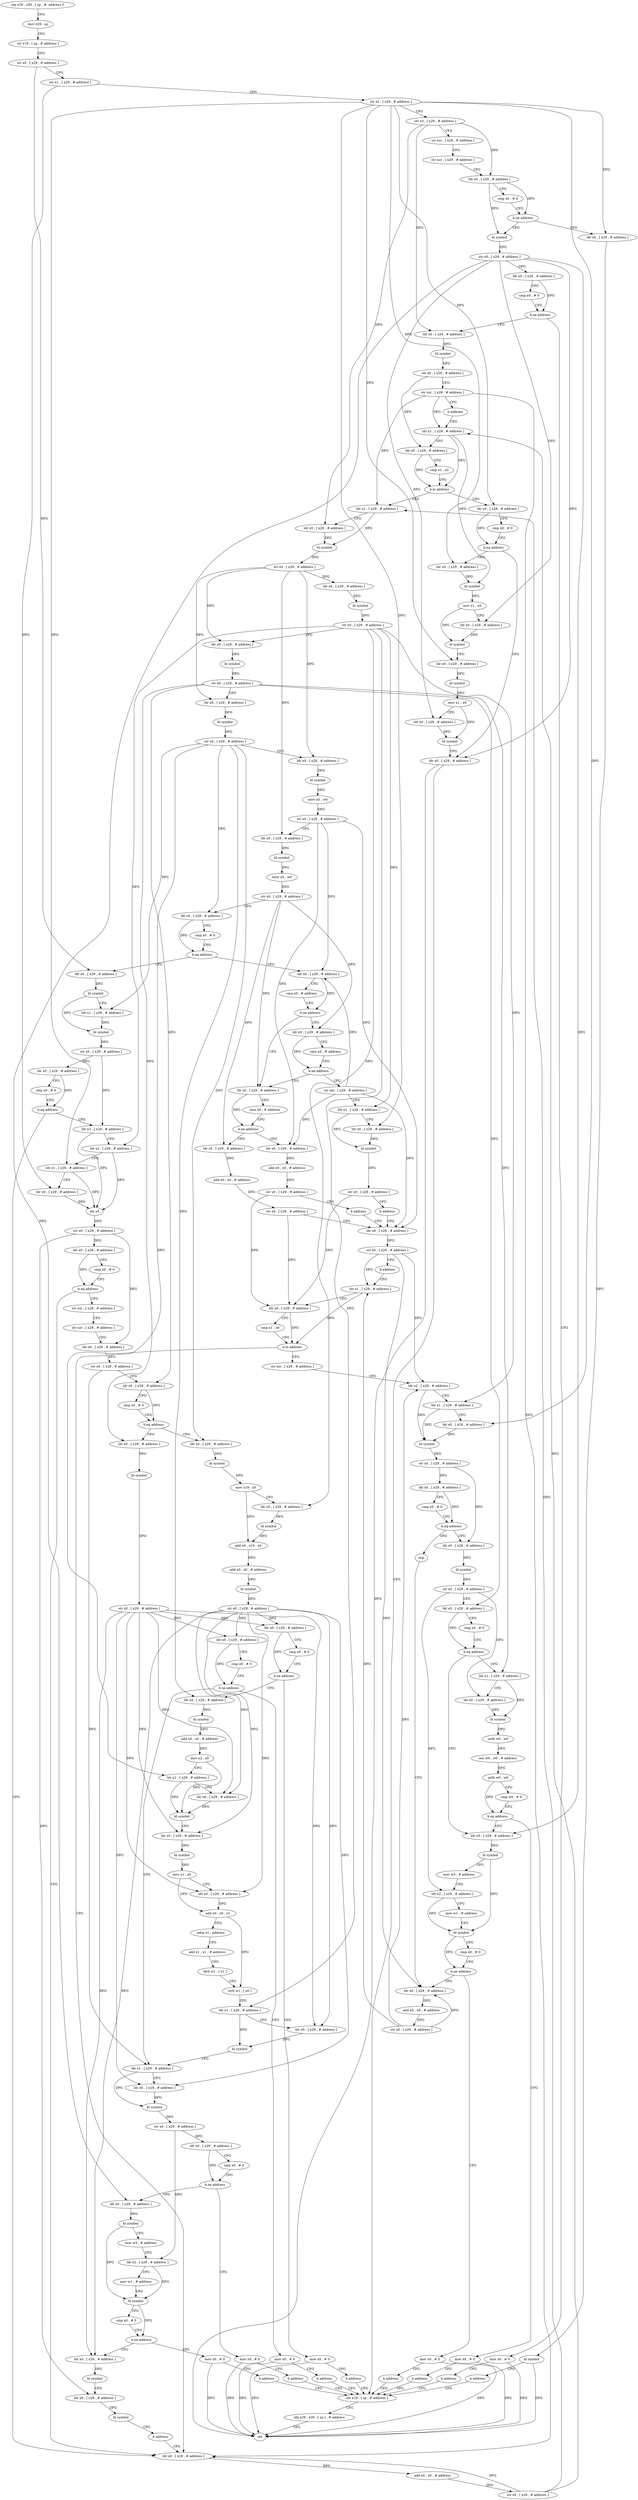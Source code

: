 digraph "func" {
"108704" [label = "stp x29 , x30 , [ sp , #- address ]!" ]
"108708" [label = "mov x29 , sp" ]
"108712" [label = "str x19 , [ sp , # address ]" ]
"108716" [label = "str x0 , [ x29 , # address ]" ]
"108720" [label = "str x1 , [ x29 , # address ]" ]
"108724" [label = "str x2 , [ x29 , # address ]" ]
"108728" [label = "str x3 , [ x29 , # address ]" ]
"108732" [label = "str xzr , [ x29 , # address ]" ]
"108736" [label = "str xzr , [ x29 , # address ]" ]
"108740" [label = "ldr x0 , [ x29 , # address ]" ]
"108744" [label = "cmp x0 , # 0" ]
"108748" [label = "b.ne address" ]
"108764" [label = "bl symbol" ]
"108752" [label = "ldr x0 , [ x29 , # address ]" ]
"108768" [label = "str x0 , [ x29 , # address ]" ]
"108772" [label = "ldr x0 , [ x29 , # address ]" ]
"108776" [label = "cmp x0 , # 0" ]
"108780" [label = "b.ne address" ]
"108792" [label = "ldr x0 , [ x29 , # address ]" ]
"108784" [label = "mov x0 , # 0" ]
"108756" [label = "bl symbol" ]
"108760" [label = "b address" ]
"109620" [label = "ldr x19 , [ sp , # address ]" ]
"108796" [label = "bl symbol" ]
"108800" [label = "str x0 , [ x29 , # address ]" ]
"108804" [label = "str xzr , [ x29 , # address ]" ]
"108808" [label = "b address" ]
"109548" [label = "ldr x1 , [ x29 , # address ]" ]
"108788" [label = "b address" ]
"109624" [label = "ldp x29 , x30 , [ sp ] , # address" ]
"109628" [label = "ret" ]
"109552" [label = "ldr x0 , [ x29 , # address ]" ]
"109556" [label = "cmp x1 , x0" ]
"109560" [label = "b.lo address" ]
"108812" [label = "ldr x1 , [ x29 , # address ]" ]
"109564" [label = "ldr x0 , [ x29 , # address ]" ]
"108816" [label = "ldr x0 , [ x29 , # address ]" ]
"108820" [label = "bl symbol" ]
"108824" [label = "str x0 , [ x29 , # address ]" ]
"108828" [label = "ldr x0 , [ x29 , # address ]" ]
"108832" [label = "bl symbol" ]
"108836" [label = "str x0 , [ x29 , # address ]" ]
"108840" [label = "ldr x0 , [ x29 , # address ]" ]
"108844" [label = "bl symbol" ]
"108848" [label = "str x0 , [ x29 , # address ]" ]
"108852" [label = "ldr x0 , [ x29 , # address ]" ]
"108856" [label = "bl symbol" ]
"108860" [label = "str x0 , [ x29 , # address ]" ]
"108864" [label = "ldr x0 , [ x29 , # address ]" ]
"108868" [label = "bl symbol" ]
"108872" [label = "sxtw x0 , w0" ]
"108876" [label = "str x0 , [ x29 , # address ]" ]
"108880" [label = "ldr x0 , [ x29 , # address ]" ]
"108884" [label = "bl symbol" ]
"108888" [label = "sxtw x0 , w0" ]
"108892" [label = "str x0 , [ x29 , # address ]" ]
"108896" [label = "ldr x0 , [ x29 , # address ]" ]
"108900" [label = "cmp x0 , # 0" ]
"108904" [label = "b.eq address" ]
"109264" [label = "ldr x0 , [ x29 , # address ]" ]
"108908" [label = "ldr x0 , [ x29 , # address ]" ]
"109568" [label = "cmp x0 , # 0" ]
"109572" [label = "b.eq address" ]
"109616" [label = "ldr x0 , [ x29 , # address ]" ]
"109576" [label = "ldr x0 , [ x29 , # address ]" ]
"109268" [label = "cmn x0 , # address" ]
"109272" [label = "b.ne address" ]
"109312" [label = "ldr x0 , [ x29 , # address ]" ]
"109276" [label = "ldr x0 , [ x29 , # address ]" ]
"108912" [label = "bl symbol" ]
"108916" [label = "ldr x1 , [ x29 , # address ]" ]
"108920" [label = "bl symbol" ]
"108924" [label = "str x0 , [ x29 , # address ]" ]
"108928" [label = "ldr x0 , [ x29 , # address ]" ]
"108932" [label = "cmp x0 , # 0" ]
"108936" [label = "b.eq address" ]
"109536" [label = "ldr x0 , [ x29 , # address ]" ]
"108940" [label = "ldr x3 , [ x29 , # address ]" ]
"109580" [label = "bl symbol" ]
"109584" [label = "mov x1 , x0" ]
"109588" [label = "ldr x0 , [ x29 , # address ]" ]
"109592" [label = "bl symbol" ]
"109596" [label = "ldr x0 , [ x29 , # address ]" ]
"109600" [label = "bl symbol" ]
"109604" [label = "mov x1 , x0" ]
"109608" [label = "ldr x0 , [ x29 , # address ]" ]
"109612" [label = "bl symbol" ]
"109316" [label = "cmn x0 , # address" ]
"109320" [label = "b.ne address" ]
"109340" [label = "ldr x0 , [ x29 , # address ]" ]
"109324" [label = "ldr x0 , [ x29 , # address ]" ]
"109280" [label = "cmn x0 , # address" ]
"109284" [label = "b.ne address" ]
"109288" [label = "str xzr , [ x29 , # address ]" ]
"109540" [label = "add x0 , x0 , # address" ]
"109544" [label = "str x0 , [ x29 , # address ]" ]
"108944" [label = "ldr x2 , [ x29 , # address ]" ]
"108948" [label = "ldr x1 , [ x29 , # address ]" ]
"108952" [label = "ldr x0 , [ x29 , # address ]" ]
"108956" [label = "blr x3" ]
"108960" [label = "str x0 , [ x29 , # address ]" ]
"108964" [label = "ldr x0 , [ x29 , # address ]" ]
"108968" [label = "cmp x0 , # 0" ]
"108972" [label = "b.eq address" ]
"108976" [label = "str xzr , [ x29 , # address ]" ]
"109344" [label = "add x0 , x0 , # address" ]
"109348" [label = "str x0 , [ x29 , # address ]" ]
"109352" [label = "ldr x0 , [ x29 , # address ]" ]
"109328" [label = "add x0 , x0 , # address" ]
"109332" [label = "str x0 , [ x29 , # address ]" ]
"109336" [label = "b address" ]
"109292" [label = "ldr x1 , [ x29 , # address ]" ]
"109296" [label = "ldr x0 , [ x29 , # address ]" ]
"109300" [label = "bl symbol" ]
"109304" [label = "str x0 , [ x29 , # address ]" ]
"109308" [label = "b address" ]
"108980" [label = "str xzr , [ x29 , # address ]" ]
"108984" [label = "ldr x0 , [ x29 , # address ]" ]
"108988" [label = "str x0 , [ x29 , # address ]" ]
"108992" [label = "ldr x0 , [ x29 , # address ]" ]
"108996" [label = "cmp x0 , # 0" ]
"109000" [label = "b.eq address" ]
"109036" [label = "ldr x0 , [ x29 , # address ]" ]
"109004" [label = "ldr x0 , [ x29 , # address ]" ]
"109520" [label = "ldr x1 , [ x29 , # address ]" ]
"109524" [label = "ldr x0 , [ x29 , # address ]" ]
"109528" [label = "cmp x1 , x0" ]
"109532" [label = "b.lo address" ]
"109364" [label = "str xzr , [ x29 , # address ]" ]
"109356" [label = "str x0 , [ x29 , # address ]" ]
"109360" [label = "b address" ]
"109040" [label = "bl symbol" ]
"109044" [label = "mov x19 , x0" ]
"109048" [label = "ldr x0 , [ x29 , # address ]" ]
"109052" [label = "bl symbol" ]
"109056" [label = "add x0 , x19 , x0" ]
"109060" [label = "add x0 , x0 , # address" ]
"109064" [label = "bl symbol" ]
"109068" [label = "str x0 , [ x29 , # address ]" ]
"109072" [label = "ldr x0 , [ x29 , # address ]" ]
"109076" [label = "cmp x0 , # 0" ]
"109080" [label = "b.ne address" ]
"109092" [label = "ldr x0 , [ x29 , # address ]" ]
"109084" [label = "mov x0 , # 0" ]
"109008" [label = "bl symbol" ]
"109012" [label = "str x0 , [ x29 , # address ]" ]
"109016" [label = "ldr x0 , [ x29 , # address ]" ]
"109020" [label = "cmp x0 , # 0" ]
"109024" [label = "b.ne address" ]
"109168" [label = "ldr x1 , [ x29 , # address ]" ]
"109028" [label = "mov x0 , # 0" ]
"109368" [label = "ldr x2 , [ x29 , # address ]" ]
"109372" [label = "ldr x1 , [ x29 , # address ]" ]
"109376" [label = "ldr x0 , [ x29 , # address ]" ]
"109380" [label = "bl symbol" ]
"109384" [label = "str x0 , [ x29 , # address ]" ]
"109388" [label = "ldr x0 , [ x29 , # address ]" ]
"109392" [label = "cmp x0 , # 0" ]
"109396" [label = "b.eq address" ]
"109504" [label = "nop" ]
"109400" [label = "ldr x0 , [ x29 , # address ]" ]
"109096" [label = "bl symbol" ]
"109100" [label = "add x0 , x0 , # address" ]
"109104" [label = "mov x2 , x0" ]
"109108" [label = "ldr x1 , [ x29 , # address ]" ]
"109112" [label = "ldr x0 , [ x29 , # address ]" ]
"109116" [label = "bl symbol" ]
"109120" [label = "ldr x0 , [ x29 , # address ]" ]
"109124" [label = "bl symbol" ]
"109128" [label = "mov x1 , x0" ]
"109132" [label = "ldr x0 , [ x29 , # address ]" ]
"109136" [label = "add x0 , x0 , x1" ]
"109140" [label = "adrp x1 , address" ]
"109144" [label = "add x1 , x1 , # address" ]
"109148" [label = "ldrh w1 , [ x1 ]" ]
"109152" [label = "strh w1 , [ x0 ]" ]
"109156" [label = "ldr x1 , [ x29 , # address ]" ]
"109160" [label = "ldr x0 , [ x29 , # address ]" ]
"109164" [label = "bl symbol" ]
"109088" [label = "b address" ]
"109172" [label = "ldr x0 , [ x29 , # address ]" ]
"109176" [label = "bl symbol" ]
"109180" [label = "str x0 , [ x29 , # address ]" ]
"109184" [label = "ldr x0 , [ x29 , # address ]" ]
"109188" [label = "cmp x0 , # 0" ]
"109192" [label = "b.ne address" ]
"109204" [label = "ldr x0 , [ x29 , # address ]" ]
"109196" [label = "mov x0 , # 0" ]
"109032" [label = "b address" ]
"109508" [label = "ldr x0 , [ x29 , # address ]" ]
"109404" [label = "bl symbol" ]
"109408" [label = "str x0 , [ x29 , # address ]" ]
"109412" [label = "ldr x0 , [ x29 , # address ]" ]
"109416" [label = "cmp x0 , # 0" ]
"109420" [label = "b.eq address" ]
"109464" [label = "ldr x0 , [ x29 , # address ]" ]
"109424" [label = "ldr x1 , [ x29 , # address ]" ]
"109208" [label = "bl symbol" ]
"109212" [label = "mov w3 , # address" ]
"109216" [label = "ldr x2 , [ x29 , # address ]" ]
"109220" [label = "mov w1 , # address" ]
"109224" [label = "bl symbol" ]
"109228" [label = "cmp x0 , # 0" ]
"109232" [label = "b.ne address" ]
"109244" [label = "ldr x0 , [ x29 , # address ]" ]
"109236" [label = "mov x0 , # 0" ]
"109200" [label = "b address" ]
"109468" [label = "bl symbol" ]
"109472" [label = "mov w3 , # address" ]
"109476" [label = "ldr x2 , [ x29 , # address ]" ]
"109480" [label = "mov w1 , # address" ]
"109484" [label = "bl symbol" ]
"109488" [label = "cmp x0 , # 0" ]
"109492" [label = "b.ne address" ]
"109496" [label = "mov x0 , # 0" ]
"109428" [label = "ldr x0 , [ x29 , # address ]" ]
"109432" [label = "bl symbol" ]
"109436" [label = "uxtb w0 , w0" ]
"109440" [label = "eor w0 , w0 , # address" ]
"109444" [label = "uxtb w0 , w0" ]
"109448" [label = "cmp w0 , # 0" ]
"109452" [label = "b.eq address" ]
"109456" [label = "mov x0 , # 0" ]
"109248" [label = "bl symbol" ]
"109252" [label = "ldr x0 , [ x29 , # address ]" ]
"109256" [label = "bl symbol" ]
"109260" [label = "b address" ]
"109240" [label = "b address" ]
"109512" [label = "add x0 , x0 , # address" ]
"109516" [label = "str x0 , [ x29 , # address ]" ]
"109500" [label = "b address" ]
"109460" [label = "b address" ]
"108704" -> "108708" [ label = "CFG" ]
"108708" -> "108712" [ label = "CFG" ]
"108712" -> "108716" [ label = "CFG" ]
"108716" -> "108720" [ label = "CFG" ]
"108716" -> "108908" [ label = "DFG" ]
"108720" -> "108724" [ label = "CFG" ]
"108720" -> "108952" [ label = "DFG" ]
"108724" -> "108728" [ label = "CFG" ]
"108724" -> "108752" [ label = "DFG" ]
"108724" -> "109564" [ label = "DFG" ]
"108724" -> "109576" [ label = "DFG" ]
"108724" -> "109596" [ label = "DFG" ]
"108724" -> "108948" [ label = "DFG" ]
"108724" -> "109296" [ label = "DFG" ]
"108724" -> "109376" [ label = "DFG" ]
"108728" -> "108732" [ label = "CFG" ]
"108728" -> "108740" [ label = "DFG" ]
"108728" -> "108792" [ label = "DFG" ]
"108728" -> "108816" [ label = "DFG" ]
"108732" -> "108736" [ label = "CFG" ]
"108736" -> "108740" [ label = "CFG" ]
"108740" -> "108744" [ label = "CFG" ]
"108740" -> "108748" [ label = "DFG" ]
"108740" -> "108764" [ label = "DFG" ]
"108744" -> "108748" [ label = "CFG" ]
"108748" -> "108764" [ label = "CFG" ]
"108748" -> "108752" [ label = "CFG" ]
"108764" -> "108768" [ label = "DFG" ]
"108752" -> "108756" [ label = "DFG" ]
"108768" -> "108772" [ label = "DFG" ]
"108768" -> "109616" [ label = "DFG" ]
"108768" -> "109588" [ label = "DFG" ]
"108768" -> "109608" [ label = "DFG" ]
"108768" -> "109204" [ label = "DFG" ]
"108768" -> "109464" [ label = "DFG" ]
"108772" -> "108776" [ label = "CFG" ]
"108772" -> "108780" [ label = "DFG" ]
"108776" -> "108780" [ label = "CFG" ]
"108780" -> "108792" [ label = "CFG" ]
"108780" -> "108784" [ label = "CFG" ]
"108792" -> "108796" [ label = "DFG" ]
"108784" -> "108788" [ label = "CFG" ]
"108784" -> "109628" [ label = "DFG" ]
"108756" -> "108760" [ label = "CFG" ]
"108756" -> "109628" [ label = "DFG" ]
"108760" -> "109620" [ label = "CFG" ]
"109620" -> "109624" [ label = "CFG" ]
"108796" -> "108800" [ label = "DFG" ]
"108800" -> "108804" [ label = "CFG" ]
"108800" -> "109552" [ label = "DFG" ]
"108804" -> "108808" [ label = "CFG" ]
"108804" -> "109548" [ label = "DFG" ]
"108804" -> "108812" [ label = "DFG" ]
"108804" -> "109536" [ label = "DFG" ]
"108808" -> "109548" [ label = "CFG" ]
"109548" -> "109552" [ label = "CFG" ]
"109548" -> "109560" [ label = "DFG" ]
"109548" -> "109580" [ label = "DFG" ]
"108788" -> "109620" [ label = "CFG" ]
"109624" -> "109628" [ label = "CFG" ]
"109552" -> "109556" [ label = "CFG" ]
"109552" -> "109560" [ label = "DFG" ]
"109556" -> "109560" [ label = "CFG" ]
"109560" -> "108812" [ label = "CFG" ]
"109560" -> "109564" [ label = "CFG" ]
"108812" -> "108816" [ label = "CFG" ]
"108812" -> "108820" [ label = "DFG" ]
"109564" -> "109568" [ label = "CFG" ]
"109564" -> "109572" [ label = "DFG" ]
"108816" -> "108820" [ label = "DFG" ]
"108820" -> "108824" [ label = "DFG" ]
"108824" -> "108828" [ label = "DFG" ]
"108824" -> "108840" [ label = "DFG" ]
"108824" -> "108852" [ label = "DFG" ]
"108824" -> "108864" [ label = "DFG" ]
"108824" -> "108880" [ label = "DFG" ]
"108828" -> "108832" [ label = "DFG" ]
"108832" -> "108836" [ label = "DFG" ]
"108836" -> "108840" [ label = "CFG" ]
"108836" -> "108944" [ label = "DFG" ]
"108836" -> "109292" [ label = "DFG" ]
"108836" -> "109048" [ label = "DFG" ]
"108836" -> "109156" [ label = "DFG" ]
"108836" -> "109372" [ label = "DFG" ]
"108840" -> "108844" [ label = "DFG" ]
"108844" -> "108848" [ label = "DFG" ]
"108848" -> "108852" [ label = "CFG" ]
"108848" -> "108992" [ label = "DFG" ]
"108848" -> "109004" [ label = "DFG" ]
"108848" -> "109412" [ label = "DFG" ]
"108848" -> "109424" [ label = "DFG" ]
"108852" -> "108856" [ label = "DFG" ]
"108856" -> "108860" [ label = "DFG" ]
"108860" -> "108864" [ label = "CFG" ]
"108860" -> "108896" [ label = "DFG" ]
"108860" -> "108916" [ label = "DFG" ]
"108860" -> "109036" [ label = "DFG" ]
"108860" -> "109092" [ label = "DFG" ]
"108860" -> "109108" [ label = "DFG" ]
"108864" -> "108868" [ label = "DFG" ]
"108868" -> "108872" [ label = "DFG" ]
"108872" -> "108876" [ label = "DFG" ]
"108876" -> "108880" [ label = "CFG" ]
"108876" -> "109264" [ label = "DFG" ]
"108876" -> "109324" [ label = "DFG" ]
"108876" -> "109352" [ label = "DFG" ]
"108880" -> "108884" [ label = "DFG" ]
"108884" -> "108888" [ label = "DFG" ]
"108888" -> "108892" [ label = "DFG" ]
"108892" -> "108896" [ label = "CFG" ]
"108892" -> "109312" [ label = "DFG" ]
"108892" -> "109276" [ label = "DFG" ]
"108892" -> "109340" [ label = "DFG" ]
"108896" -> "108900" [ label = "CFG" ]
"108896" -> "108904" [ label = "DFG" ]
"108900" -> "108904" [ label = "CFG" ]
"108904" -> "109264" [ label = "CFG" ]
"108904" -> "108908" [ label = "CFG" ]
"109264" -> "109268" [ label = "CFG" ]
"109264" -> "109272" [ label = "DFG" ]
"108908" -> "108912" [ label = "DFG" ]
"109568" -> "109572" [ label = "CFG" ]
"109572" -> "109616" [ label = "CFG" ]
"109572" -> "109576" [ label = "CFG" ]
"109616" -> "109620" [ label = "CFG" ]
"109616" -> "109628" [ label = "DFG" ]
"109576" -> "109580" [ label = "DFG" ]
"109268" -> "109272" [ label = "CFG" ]
"109272" -> "109312" [ label = "CFG" ]
"109272" -> "109276" [ label = "CFG" ]
"109312" -> "109316" [ label = "CFG" ]
"109312" -> "109320" [ label = "DFG" ]
"109276" -> "109280" [ label = "CFG" ]
"109276" -> "109284" [ label = "DFG" ]
"108912" -> "108916" [ label = "CFG" ]
"108912" -> "108920" [ label = "DFG" ]
"108916" -> "108920" [ label = "DFG" ]
"108920" -> "108924" [ label = "DFG" ]
"108924" -> "108928" [ label = "DFG" ]
"108924" -> "108940" [ label = "DFG" ]
"108928" -> "108932" [ label = "CFG" ]
"108928" -> "108936" [ label = "DFG" ]
"108932" -> "108936" [ label = "CFG" ]
"108936" -> "109536" [ label = "CFG" ]
"108936" -> "108940" [ label = "CFG" ]
"109536" -> "109540" [ label = "DFG" ]
"108940" -> "108944" [ label = "CFG" ]
"108940" -> "108956" [ label = "DFG" ]
"109580" -> "109584" [ label = "DFG" ]
"109584" -> "109588" [ label = "CFG" ]
"109584" -> "109592" [ label = "DFG" ]
"109588" -> "109592" [ label = "DFG" ]
"109592" -> "109596" [ label = "CFG" ]
"109596" -> "109600" [ label = "DFG" ]
"109600" -> "109604" [ label = "DFG" ]
"109604" -> "109608" [ label = "CFG" ]
"109604" -> "109612" [ label = "DFG" ]
"109608" -> "109612" [ label = "DFG" ]
"109612" -> "109616" [ label = "CFG" ]
"109316" -> "109320" [ label = "CFG" ]
"109320" -> "109340" [ label = "CFG" ]
"109320" -> "109324" [ label = "CFG" ]
"109340" -> "109344" [ label = "DFG" ]
"109324" -> "109328" [ label = "DFG" ]
"109280" -> "109284" [ label = "CFG" ]
"109284" -> "109312" [ label = "CFG" ]
"109284" -> "109288" [ label = "CFG" ]
"109288" -> "109292" [ label = "CFG" ]
"109288" -> "109264" [ label = "DFG" ]
"109288" -> "109324" [ label = "DFG" ]
"109288" -> "109352" [ label = "DFG" ]
"109540" -> "109544" [ label = "DFG" ]
"109544" -> "109548" [ label = "DFG" ]
"109544" -> "108812" [ label = "DFG" ]
"109544" -> "109536" [ label = "DFG" ]
"108944" -> "108948" [ label = "CFG" ]
"108944" -> "108956" [ label = "DFG" ]
"108948" -> "108952" [ label = "CFG" ]
"108948" -> "108956" [ label = "DFG" ]
"108952" -> "108956" [ label = "DFG" ]
"108956" -> "108960" [ label = "DFG" ]
"108960" -> "108964" [ label = "DFG" ]
"108960" -> "108984" [ label = "DFG" ]
"108960" -> "109252" [ label = "DFG" ]
"108964" -> "108968" [ label = "CFG" ]
"108964" -> "108972" [ label = "DFG" ]
"108968" -> "108972" [ label = "CFG" ]
"108972" -> "109536" [ label = "CFG" ]
"108972" -> "108976" [ label = "CFG" ]
"108976" -> "108980" [ label = "CFG" ]
"109344" -> "109348" [ label = "DFG" ]
"109348" -> "109352" [ label = "CFG" ]
"109348" -> "109524" [ label = "DFG" ]
"109352" -> "109356" [ label = "DFG" ]
"109328" -> "109332" [ label = "DFG" ]
"109332" -> "109336" [ label = "CFG" ]
"109332" -> "109524" [ label = "DFG" ]
"109336" -> "109352" [ label = "CFG" ]
"109292" -> "109296" [ label = "CFG" ]
"109292" -> "109300" [ label = "DFG" ]
"109296" -> "109300" [ label = "DFG" ]
"109300" -> "109304" [ label = "DFG" ]
"109304" -> "109308" [ label = "CFG" ]
"109304" -> "109524" [ label = "DFG" ]
"109308" -> "109352" [ label = "CFG" ]
"108980" -> "108984" [ label = "CFG" ]
"108984" -> "108988" [ label = "DFG" ]
"108988" -> "108992" [ label = "CFG" ]
"108988" -> "109168" [ label = "DFG" ]
"108992" -> "108996" [ label = "CFG" ]
"108992" -> "109000" [ label = "DFG" ]
"108996" -> "109000" [ label = "CFG" ]
"109000" -> "109036" [ label = "CFG" ]
"109000" -> "109004" [ label = "CFG" ]
"109036" -> "109040" [ label = "DFG" ]
"109004" -> "109008" [ label = "DFG" ]
"109520" -> "109524" [ label = "CFG" ]
"109520" -> "109532" [ label = "DFG" ]
"109524" -> "109528" [ label = "CFG" ]
"109524" -> "109532" [ label = "DFG" ]
"109528" -> "109532" [ label = "CFG" ]
"109532" -> "109364" [ label = "CFG" ]
"109532" -> "109536" [ label = "CFG" ]
"109364" -> "109368" [ label = "CFG" ]
"109356" -> "109360" [ label = "CFG" ]
"109356" -> "109520" [ label = "DFG" ]
"109356" -> "109368" [ label = "DFG" ]
"109356" -> "109508" [ label = "DFG" ]
"109360" -> "109520" [ label = "CFG" ]
"109040" -> "109044" [ label = "DFG" ]
"109044" -> "109048" [ label = "CFG" ]
"109044" -> "109056" [ label = "DFG" ]
"109048" -> "109052" [ label = "DFG" ]
"109052" -> "109056" [ label = "DFG" ]
"109056" -> "109060" [ label = "DFG" ]
"109060" -> "109064" [ label = "DFG" ]
"109064" -> "109068" [ label = "DFG" ]
"109068" -> "109072" [ label = "DFG" ]
"109068" -> "109016" [ label = "DFG" ]
"109068" -> "109112" [ label = "DFG" ]
"109068" -> "109120" [ label = "DFG" ]
"109068" -> "109132" [ label = "DFG" ]
"109068" -> "109160" [ label = "DFG" ]
"109068" -> "109172" [ label = "DFG" ]
"109068" -> "109244" [ label = "DFG" ]
"109072" -> "109076" [ label = "CFG" ]
"109072" -> "109080" [ label = "DFG" ]
"109076" -> "109080" [ label = "CFG" ]
"109080" -> "109092" [ label = "CFG" ]
"109080" -> "109084" [ label = "CFG" ]
"109092" -> "109096" [ label = "DFG" ]
"109084" -> "109088" [ label = "CFG" ]
"109084" -> "109628" [ label = "DFG" ]
"109008" -> "109012" [ label = "DFG" ]
"109012" -> "109016" [ label = "DFG" ]
"109012" -> "109072" [ label = "DFG" ]
"109012" -> "109112" [ label = "DFG" ]
"109012" -> "109120" [ label = "DFG" ]
"109012" -> "109132" [ label = "DFG" ]
"109012" -> "109160" [ label = "DFG" ]
"109012" -> "109172" [ label = "DFG" ]
"109012" -> "109244" [ label = "DFG" ]
"109016" -> "109020" [ label = "CFG" ]
"109016" -> "109024" [ label = "DFG" ]
"109020" -> "109024" [ label = "CFG" ]
"109024" -> "109168" [ label = "CFG" ]
"109024" -> "109028" [ label = "CFG" ]
"109168" -> "109172" [ label = "CFG" ]
"109168" -> "109176" [ label = "DFG" ]
"109028" -> "109032" [ label = "CFG" ]
"109028" -> "109628" [ label = "DFG" ]
"109368" -> "109372" [ label = "CFG" ]
"109368" -> "109380" [ label = "DFG" ]
"109372" -> "109376" [ label = "CFG" ]
"109372" -> "109380" [ label = "DFG" ]
"109376" -> "109380" [ label = "DFG" ]
"109380" -> "109384" [ label = "DFG" ]
"109384" -> "109388" [ label = "DFG" ]
"109384" -> "109400" [ label = "DFG" ]
"109388" -> "109392" [ label = "CFG" ]
"109388" -> "109396" [ label = "DFG" ]
"109392" -> "109396" [ label = "CFG" ]
"109396" -> "109504" [ label = "CFG" ]
"109396" -> "109400" [ label = "CFG" ]
"109504" -> "109508" [ label = "CFG" ]
"109400" -> "109404" [ label = "DFG" ]
"109096" -> "109100" [ label = "DFG" ]
"109100" -> "109104" [ label = "DFG" ]
"109104" -> "109108" [ label = "CFG" ]
"109104" -> "109116" [ label = "DFG" ]
"109108" -> "109112" [ label = "CFG" ]
"109108" -> "109116" [ label = "DFG" ]
"109112" -> "109116" [ label = "DFG" ]
"109116" -> "109120" [ label = "CFG" ]
"109120" -> "109124" [ label = "DFG" ]
"109124" -> "109128" [ label = "DFG" ]
"109128" -> "109132" [ label = "CFG" ]
"109128" -> "109136" [ label = "DFG" ]
"109132" -> "109136" [ label = "DFG" ]
"109136" -> "109140" [ label = "CFG" ]
"109136" -> "109152" [ label = "DFG" ]
"109140" -> "109144" [ label = "CFG" ]
"109144" -> "109148" [ label = "CFG" ]
"109148" -> "109152" [ label = "CFG" ]
"109152" -> "109156" [ label = "CFG" ]
"109156" -> "109160" [ label = "CFG" ]
"109156" -> "109164" [ label = "DFG" ]
"109160" -> "109164" [ label = "DFG" ]
"109164" -> "109168" [ label = "CFG" ]
"109088" -> "109620" [ label = "CFG" ]
"109172" -> "109176" [ label = "DFG" ]
"109176" -> "109180" [ label = "DFG" ]
"109180" -> "109184" [ label = "DFG" ]
"109180" -> "109216" [ label = "DFG" ]
"109184" -> "109188" [ label = "CFG" ]
"109184" -> "109192" [ label = "DFG" ]
"109188" -> "109192" [ label = "CFG" ]
"109192" -> "109204" [ label = "CFG" ]
"109192" -> "109196" [ label = "CFG" ]
"109204" -> "109208" [ label = "DFG" ]
"109196" -> "109200" [ label = "CFG" ]
"109196" -> "109628" [ label = "DFG" ]
"109032" -> "109620" [ label = "CFG" ]
"109508" -> "109512" [ label = "DFG" ]
"109404" -> "109408" [ label = "DFG" ]
"109408" -> "109412" [ label = "CFG" ]
"109408" -> "109476" [ label = "DFG" ]
"109408" -> "109428" [ label = "DFG" ]
"109412" -> "109416" [ label = "CFG" ]
"109412" -> "109420" [ label = "DFG" ]
"109416" -> "109420" [ label = "CFG" ]
"109420" -> "109464" [ label = "CFG" ]
"109420" -> "109424" [ label = "CFG" ]
"109464" -> "109468" [ label = "DFG" ]
"109424" -> "109428" [ label = "CFG" ]
"109424" -> "109432" [ label = "DFG" ]
"109208" -> "109212" [ label = "CFG" ]
"109208" -> "109224" [ label = "DFG" ]
"109212" -> "109216" [ label = "CFG" ]
"109216" -> "109220" [ label = "CFG" ]
"109216" -> "109224" [ label = "DFG" ]
"109220" -> "109224" [ label = "CFG" ]
"109224" -> "109228" [ label = "CFG" ]
"109224" -> "109232" [ label = "DFG" ]
"109228" -> "109232" [ label = "CFG" ]
"109232" -> "109244" [ label = "CFG" ]
"109232" -> "109236" [ label = "CFG" ]
"109244" -> "109248" [ label = "DFG" ]
"109236" -> "109240" [ label = "CFG" ]
"109236" -> "109628" [ label = "DFG" ]
"109200" -> "109620" [ label = "CFG" ]
"109468" -> "109472" [ label = "CFG" ]
"109468" -> "109484" [ label = "DFG" ]
"109472" -> "109476" [ label = "CFG" ]
"109476" -> "109480" [ label = "CFG" ]
"109476" -> "109484" [ label = "DFG" ]
"109480" -> "109484" [ label = "CFG" ]
"109484" -> "109488" [ label = "CFG" ]
"109484" -> "109492" [ label = "DFG" ]
"109488" -> "109492" [ label = "CFG" ]
"109492" -> "109508" [ label = "CFG" ]
"109492" -> "109496" [ label = "CFG" ]
"109496" -> "109500" [ label = "CFG" ]
"109496" -> "109628" [ label = "DFG" ]
"109428" -> "109432" [ label = "DFG" ]
"109432" -> "109436" [ label = "DFG" ]
"109436" -> "109440" [ label = "DFG" ]
"109440" -> "109444" [ label = "DFG" ]
"109444" -> "109448" [ label = "CFG" ]
"109444" -> "109452" [ label = "DFG" ]
"109448" -> "109452" [ label = "CFG" ]
"109452" -> "109464" [ label = "CFG" ]
"109452" -> "109456" [ label = "CFG" ]
"109456" -> "109460" [ label = "CFG" ]
"109456" -> "109628" [ label = "DFG" ]
"109248" -> "109252" [ label = "CFG" ]
"109252" -> "109256" [ label = "DFG" ]
"109256" -> "109260" [ label = "CFG" ]
"109260" -> "109536" [ label = "CFG" ]
"109240" -> "109620" [ label = "CFG" ]
"109512" -> "109516" [ label = "DFG" ]
"109516" -> "109520" [ label = "DFG" ]
"109516" -> "109368" [ label = "DFG" ]
"109516" -> "109508" [ label = "DFG" ]
"109500" -> "109620" [ label = "CFG" ]
"109460" -> "109620" [ label = "CFG" ]
}
